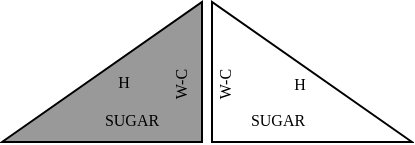 <mxfile version="22.0.3" type="device">
  <diagram name="Page-1" id="TIuLIhR4Lm4KDwRkZIUI">
    <mxGraphModel dx="1026" dy="-55" grid="1" gridSize="10" guides="1" tooltips="1" connect="1" arrows="1" fold="1" page="1" pageScale="1" pageWidth="1169" pageHeight="827" math="0" shadow="0">
      <root>
        <mxCell id="0" />
        <mxCell id="1" parent="0" />
        <mxCell id="vIwkc0Du4A50UCcR0v5T-1" value="" style="verticalLabelPosition=bottom;verticalAlign=top;html=1;shape=mxgraph.basic.orthogonal_triangle;fontFamily=Garamond;flipV=0;flipH=1;fillColor=#999999;fontColor=#ffffff;strokeColor=#000000;" vertex="1" parent="1">
          <mxGeometry x="120" y="980" width="100" height="70" as="geometry" />
        </mxCell>
        <mxCell id="vIwkc0Du4A50UCcR0v5T-2" value="H" style="text;html=1;strokeColor=none;fillColor=none;align=center;verticalAlign=middle;whiteSpace=wrap;rounded=0;fontSize=8;fontFamily=Garamond;flipV=0;flipH=1;" vertex="1" parent="1">
          <mxGeometry x="171" y="1010" width="20" height="20" as="geometry" />
        </mxCell>
        <mxCell id="vIwkc0Du4A50UCcR0v5T-3" value="SUGAR" style="text;html=1;strokeColor=none;fillColor=none;align=center;verticalAlign=middle;whiteSpace=wrap;rounded=0;fontSize=8;fontFamily=Garamond;flipV=0;flipH=1;" vertex="1" parent="1">
          <mxGeometry x="175" y="1029" width="20" height="20" as="geometry" />
        </mxCell>
        <mxCell id="vIwkc0Du4A50UCcR0v5T-4" value="W-C" style="text;html=1;strokeColor=none;fillColor=none;align=center;verticalAlign=middle;whiteSpace=wrap;rounded=0;fontSize=8;fontFamily=Garamond;rotation=-90;flipV=0;flipH=1;" vertex="1" parent="1">
          <mxGeometry x="196" y="1011" width="27" height="20" as="geometry" />
        </mxCell>
        <mxCell id="vIwkc0Du4A50UCcR0v5T-5" value="" style="verticalLabelPosition=bottom;verticalAlign=top;html=1;shape=mxgraph.basic.orthogonal_triangle;fontFamily=Garamond;" vertex="1" parent="1">
          <mxGeometry x="225" y="980" width="100" height="70" as="geometry" />
        </mxCell>
        <mxCell id="vIwkc0Du4A50UCcR0v5T-6" value="H" style="text;html=1;strokeColor=none;fillColor=none;align=center;verticalAlign=middle;whiteSpace=wrap;rounded=0;fontSize=8;fontFamily=Garamond;" vertex="1" parent="1">
          <mxGeometry x="259" y="1011" width="20" height="20" as="geometry" />
        </mxCell>
        <mxCell id="vIwkc0Du4A50UCcR0v5T-7" value="SUGAR" style="text;html=1;strokeColor=none;fillColor=none;align=center;verticalAlign=middle;whiteSpace=wrap;rounded=0;fontSize=8;fontFamily=Garamond;" vertex="1" parent="1">
          <mxGeometry x="248" y="1029" width="20" height="20" as="geometry" />
        </mxCell>
        <mxCell id="vIwkc0Du4A50UCcR0v5T-8" value="W-C" style="text;html=1;strokeColor=none;fillColor=none;align=center;verticalAlign=middle;whiteSpace=wrap;rounded=0;fontSize=8;fontFamily=Garamond;rotation=-90;" vertex="1" parent="1">
          <mxGeometry x="218" y="1011" width="27" height="20" as="geometry" />
        </mxCell>
      </root>
    </mxGraphModel>
  </diagram>
</mxfile>
